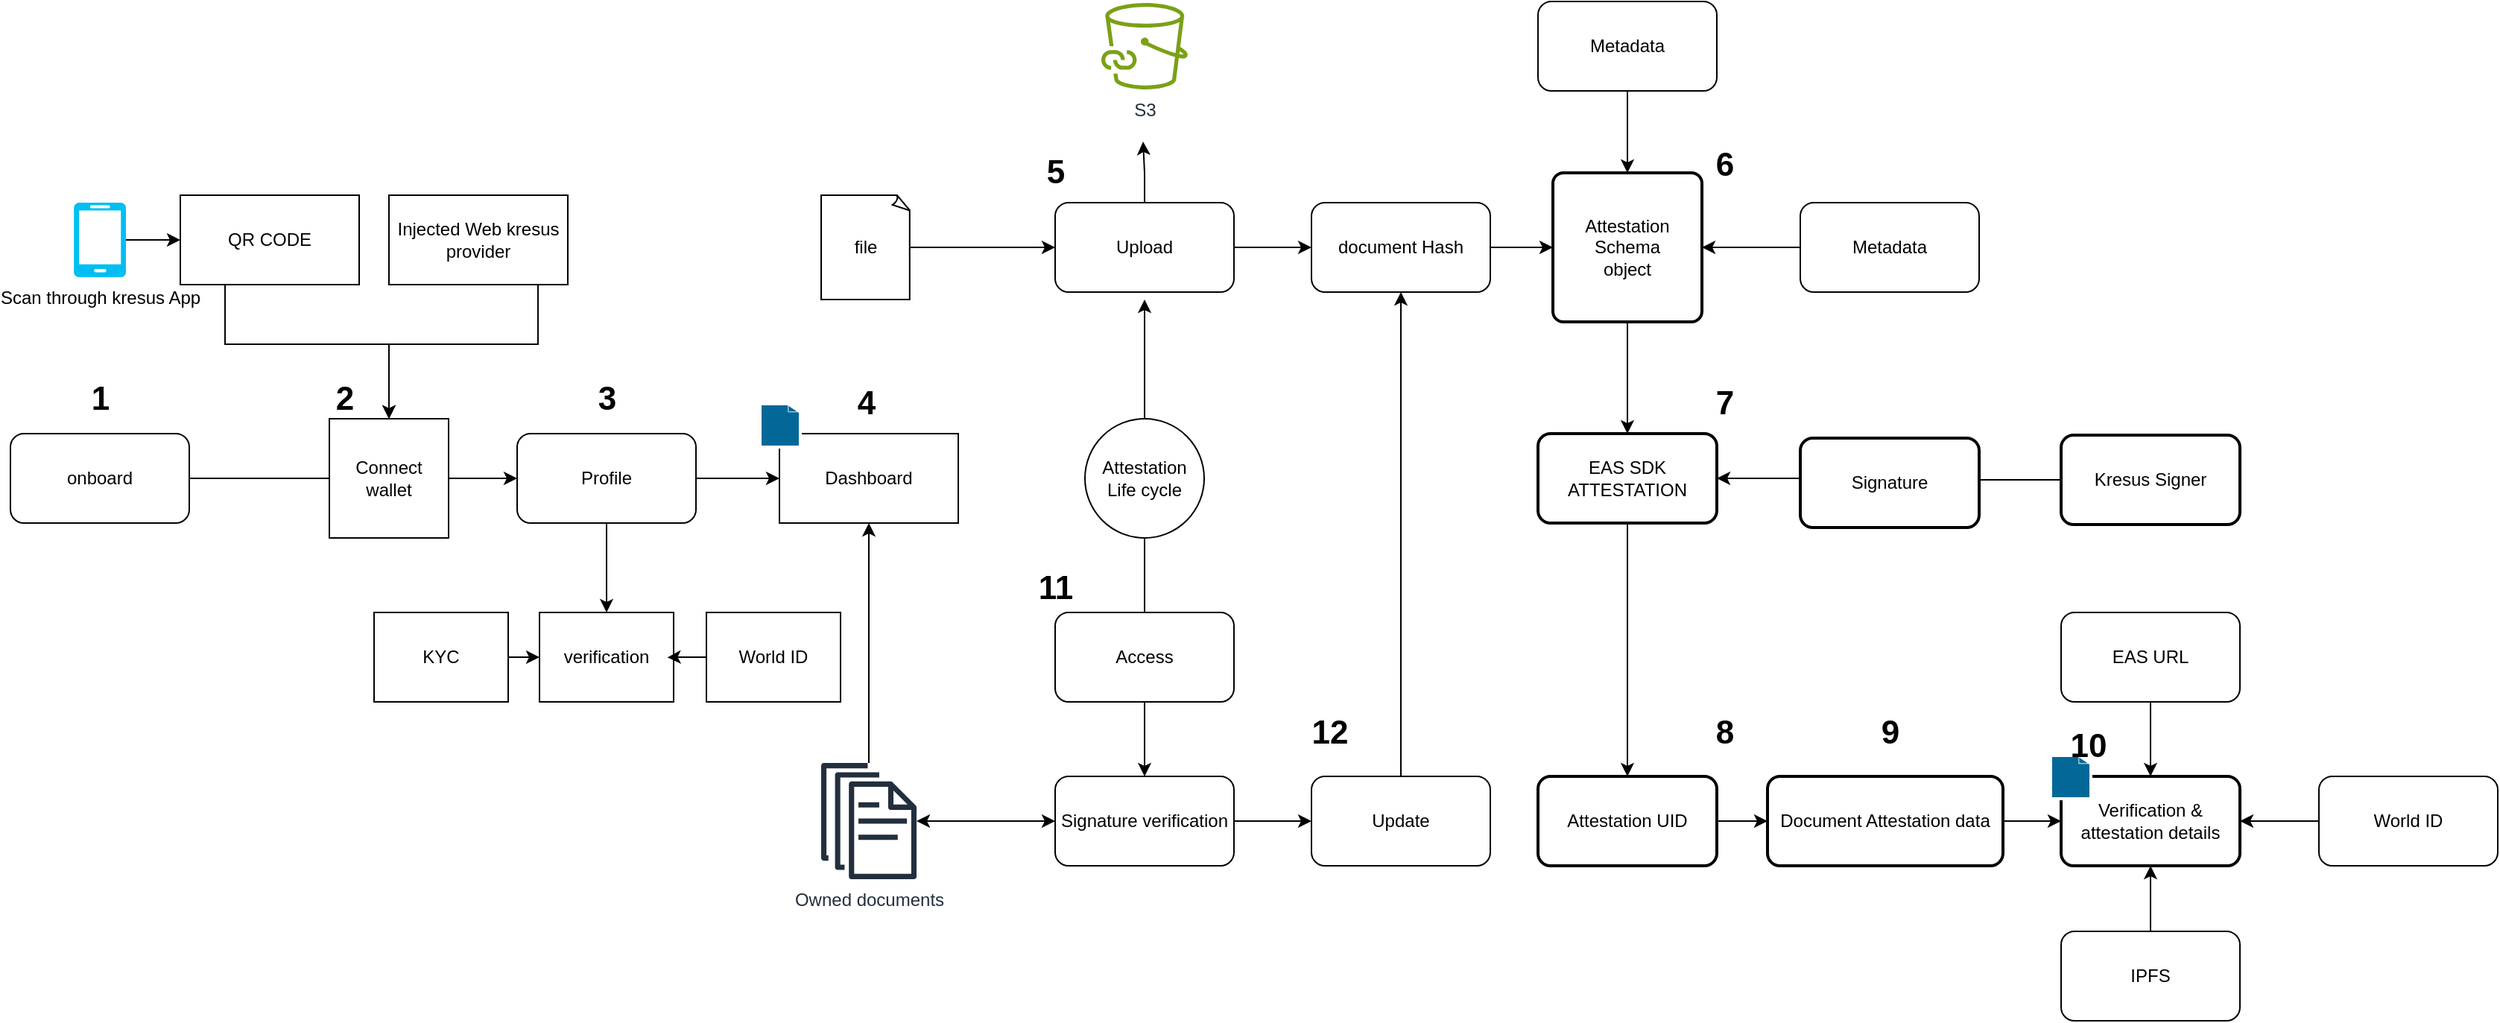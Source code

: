 <mxfile version="24.6.4" type="github">
  <diagram name="Page-1" id="WT951TNpA2ihhdDXhdKx">
    <mxGraphModel dx="2260" dy="1207" grid="1" gridSize="10" guides="1" tooltips="1" connect="1" arrows="1" fold="1" page="1" pageScale="1" pageWidth="850" pageHeight="1100" math="0" shadow="0">
      <root>
        <mxCell id="0" />
        <mxCell id="1" parent="0" />
        <mxCell id="M6XGYdY16zU7ACbA5q2l-2" style="edgeStyle=orthogonalEdgeStyle;rounded=0;orthogonalLoop=1;jettySize=auto;html=1;" edge="1" parent="1" source="M6XGYdY16zU7ACbA5q2l-1">
          <mxGeometry relative="1" as="geometry">
            <mxPoint x="360" y="576" as="targetPoint" />
          </mxGeometry>
        </mxCell>
        <mxCell id="M6XGYdY16zU7ACbA5q2l-1" value="onboard" style="rounded=1;whiteSpace=wrap;html=1;" vertex="1" parent="1">
          <mxGeometry x="20" y="546" width="120" height="60" as="geometry" />
        </mxCell>
        <mxCell id="M6XGYdY16zU7ACbA5q2l-3" value="Connect wallet" style="whiteSpace=wrap;html=1;aspect=fixed;" vertex="1" parent="1">
          <mxGeometry x="234" y="536" width="80" height="80" as="geometry" />
        </mxCell>
        <mxCell id="M6XGYdY16zU7ACbA5q2l-12" style="edgeStyle=orthogonalEdgeStyle;rounded=0;orthogonalLoop=1;jettySize=auto;html=1;entryX=0.5;entryY=0;entryDx=0;entryDy=0;" edge="1" parent="1" source="M6XGYdY16zU7ACbA5q2l-6" target="M6XGYdY16zU7ACbA5q2l-3">
          <mxGeometry relative="1" as="geometry">
            <Array as="points">
              <mxPoint x="164" y="486" />
              <mxPoint x="274" y="486" />
            </Array>
          </mxGeometry>
        </mxCell>
        <mxCell id="M6XGYdY16zU7ACbA5q2l-6" value="QR CODE" style="rounded=0;whiteSpace=wrap;html=1;" vertex="1" parent="1">
          <mxGeometry x="134" y="386" width="120" height="60" as="geometry" />
        </mxCell>
        <mxCell id="M6XGYdY16zU7ACbA5q2l-8" style="edgeStyle=orthogonalEdgeStyle;rounded=0;orthogonalLoop=1;jettySize=auto;html=1;" edge="1" parent="1" source="M6XGYdY16zU7ACbA5q2l-7" target="M6XGYdY16zU7ACbA5q2l-3">
          <mxGeometry relative="1" as="geometry">
            <Array as="points">
              <mxPoint x="374" y="486" />
              <mxPoint x="274" y="486" />
            </Array>
          </mxGeometry>
        </mxCell>
        <mxCell id="M6XGYdY16zU7ACbA5q2l-7" value="Injected Web kresus provider" style="rounded=0;whiteSpace=wrap;html=1;" vertex="1" parent="1">
          <mxGeometry x="274" y="386" width="120" height="60" as="geometry" />
        </mxCell>
        <mxCell id="M6XGYdY16zU7ACbA5q2l-10" style="edgeStyle=orthogonalEdgeStyle;rounded=0;orthogonalLoop=1;jettySize=auto;html=1;entryX=0;entryY=0.5;entryDx=0;entryDy=0;" edge="1" parent="1" source="M6XGYdY16zU7ACbA5q2l-9" target="M6XGYdY16zU7ACbA5q2l-6">
          <mxGeometry relative="1" as="geometry" />
        </mxCell>
        <mxCell id="M6XGYdY16zU7ACbA5q2l-9" value="Scan through kresus App" style="verticalLabelPosition=bottom;html=1;verticalAlign=top;align=center;strokeColor=none;fillColor=#00BEF2;shape=mxgraph.azure.mobile;pointerEvents=1;" vertex="1" parent="1">
          <mxGeometry x="62.5" y="391" width="35" height="50" as="geometry" />
        </mxCell>
        <mxCell id="M6XGYdY16zU7ACbA5q2l-13" value="Dashboard" style="whiteSpace=wrap;html=1;" vertex="1" parent="1">
          <mxGeometry x="536" y="546" width="120" height="60" as="geometry" />
        </mxCell>
        <mxCell id="M6XGYdY16zU7ACbA5q2l-16" style="edgeStyle=orthogonalEdgeStyle;rounded=0;orthogonalLoop=1;jettySize=auto;html=1;" edge="1" parent="1" source="M6XGYdY16zU7ACbA5q2l-15" target="M6XGYdY16zU7ACbA5q2l-13">
          <mxGeometry relative="1" as="geometry" />
        </mxCell>
        <mxCell id="M6XGYdY16zU7ACbA5q2l-15" value="Owned documents" style="sketch=0;outlineConnect=0;fontColor=#232F3E;gradientColor=none;fillColor=#232F3D;strokeColor=none;dashed=0;verticalLabelPosition=bottom;verticalAlign=top;align=center;html=1;fontSize=12;fontStyle=0;aspect=fixed;pointerEvents=1;shape=mxgraph.aws4.documents;" vertex="1" parent="1">
          <mxGeometry x="564" y="767" width="64" height="78" as="geometry" />
        </mxCell>
        <mxCell id="M6XGYdY16zU7ACbA5q2l-19" value="" style="edgeStyle=orthogonalEdgeStyle;rounded=0;orthogonalLoop=1;jettySize=auto;html=1;" edge="1" parent="1" source="M6XGYdY16zU7ACbA5q2l-17">
          <mxGeometry relative="1" as="geometry">
            <mxPoint x="781" y="456" as="targetPoint" />
          </mxGeometry>
        </mxCell>
        <mxCell id="M6XGYdY16zU7ACbA5q2l-24" style="edgeStyle=orthogonalEdgeStyle;rounded=0;orthogonalLoop=1;jettySize=auto;html=1;" edge="1" parent="1" source="M6XGYdY16zU7ACbA5q2l-17" target="M6XGYdY16zU7ACbA5q2l-22">
          <mxGeometry relative="1" as="geometry" />
        </mxCell>
        <mxCell id="M6XGYdY16zU7ACbA5q2l-17" value="Attestation Life cycle" style="ellipse;whiteSpace=wrap;html=1;aspect=fixed;" vertex="1" parent="1">
          <mxGeometry x="741" y="536" width="80" height="80" as="geometry" />
        </mxCell>
        <mxCell id="M6XGYdY16zU7ACbA5q2l-34" style="edgeStyle=orthogonalEdgeStyle;rounded=0;orthogonalLoop=1;jettySize=auto;html=1;" edge="1" parent="1" source="M6XGYdY16zU7ACbA5q2l-20" target="M6XGYdY16zU7ACbA5q2l-31">
          <mxGeometry relative="1" as="geometry" />
        </mxCell>
        <mxCell id="M6XGYdY16zU7ACbA5q2l-71" style="edgeStyle=orthogonalEdgeStyle;rounded=0;orthogonalLoop=1;jettySize=auto;html=1;" edge="1" parent="1" source="M6XGYdY16zU7ACbA5q2l-20">
          <mxGeometry relative="1" as="geometry">
            <mxPoint x="780" y="350" as="targetPoint" />
          </mxGeometry>
        </mxCell>
        <mxCell id="M6XGYdY16zU7ACbA5q2l-20" value="Upload" style="rounded=1;whiteSpace=wrap;html=1;" vertex="1" parent="1">
          <mxGeometry x="721" y="391" width="120" height="60" as="geometry" />
        </mxCell>
        <mxCell id="M6XGYdY16zU7ACbA5q2l-33" style="edgeStyle=orthogonalEdgeStyle;rounded=0;orthogonalLoop=1;jettySize=auto;html=1;entryX=0.5;entryY=1;entryDx=0;entryDy=0;" edge="1" parent="1" source="M6XGYdY16zU7ACbA5q2l-21" target="M6XGYdY16zU7ACbA5q2l-31">
          <mxGeometry relative="1" as="geometry" />
        </mxCell>
        <mxCell id="M6XGYdY16zU7ACbA5q2l-21" value="Update" style="rounded=1;whiteSpace=wrap;html=1;" vertex="1" parent="1">
          <mxGeometry x="893" y="776" width="120" height="60" as="geometry" />
        </mxCell>
        <mxCell id="M6XGYdY16zU7ACbA5q2l-27" style="edgeStyle=orthogonalEdgeStyle;rounded=0;orthogonalLoop=1;jettySize=auto;html=1;startArrow=classic;startFill=1;" edge="1" parent="1" source="M6XGYdY16zU7ACbA5q2l-22" target="M6XGYdY16zU7ACbA5q2l-15">
          <mxGeometry relative="1" as="geometry" />
        </mxCell>
        <mxCell id="M6XGYdY16zU7ACbA5q2l-28" style="edgeStyle=orthogonalEdgeStyle;rounded=0;orthogonalLoop=1;jettySize=auto;html=1;" edge="1" parent="1" source="M6XGYdY16zU7ACbA5q2l-22" target="M6XGYdY16zU7ACbA5q2l-21">
          <mxGeometry relative="1" as="geometry" />
        </mxCell>
        <mxCell id="M6XGYdY16zU7ACbA5q2l-22" value="Signature verification" style="rounded=1;whiteSpace=wrap;html=1;" vertex="1" parent="1">
          <mxGeometry x="721" y="776" width="120" height="60" as="geometry" />
        </mxCell>
        <mxCell id="M6XGYdY16zU7ACbA5q2l-26" value="Access" style="rounded=1;whiteSpace=wrap;html=1;" vertex="1" parent="1">
          <mxGeometry x="721" y="666" width="120" height="60" as="geometry" />
        </mxCell>
        <mxCell id="M6XGYdY16zU7ACbA5q2l-30" style="edgeStyle=orthogonalEdgeStyle;rounded=0;orthogonalLoop=1;jettySize=auto;html=1;" edge="1" parent="1" source="M6XGYdY16zU7ACbA5q2l-29" target="M6XGYdY16zU7ACbA5q2l-20">
          <mxGeometry relative="1" as="geometry" />
        </mxCell>
        <mxCell id="M6XGYdY16zU7ACbA5q2l-29" value="file" style="whiteSpace=wrap;html=1;shape=mxgraph.basic.document" vertex="1" parent="1">
          <mxGeometry x="564" y="386" width="60" height="70" as="geometry" />
        </mxCell>
        <mxCell id="M6XGYdY16zU7ACbA5q2l-44" style="edgeStyle=orthogonalEdgeStyle;rounded=0;orthogonalLoop=1;jettySize=auto;html=1;entryX=0;entryY=0.5;entryDx=0;entryDy=0;" edge="1" parent="1" source="M6XGYdY16zU7ACbA5q2l-31" target="M6XGYdY16zU7ACbA5q2l-39">
          <mxGeometry relative="1" as="geometry" />
        </mxCell>
        <mxCell id="M6XGYdY16zU7ACbA5q2l-31" value="document Hash" style="rounded=1;whiteSpace=wrap;html=1;" vertex="1" parent="1">
          <mxGeometry x="893" y="391" width="120" height="60" as="geometry" />
        </mxCell>
        <mxCell id="M6XGYdY16zU7ACbA5q2l-40" value="" style="edgeStyle=orthogonalEdgeStyle;rounded=0;orthogonalLoop=1;jettySize=auto;html=1;" edge="1" parent="1" source="M6XGYdY16zU7ACbA5q2l-35" target="M6XGYdY16zU7ACbA5q2l-39">
          <mxGeometry relative="1" as="geometry" />
        </mxCell>
        <mxCell id="M6XGYdY16zU7ACbA5q2l-35" value="Metadata" style="rounded=1;whiteSpace=wrap;html=1;" vertex="1" parent="1">
          <mxGeometry x="1045" y="256" width="120" height="60" as="geometry" />
        </mxCell>
        <mxCell id="M6XGYdY16zU7ACbA5q2l-51" value="" style="edgeStyle=orthogonalEdgeStyle;rounded=0;orthogonalLoop=1;jettySize=auto;html=1;" edge="1" parent="1" source="M6XGYdY16zU7ACbA5q2l-39" target="M6XGYdY16zU7ACbA5q2l-49">
          <mxGeometry relative="1" as="geometry" />
        </mxCell>
        <mxCell id="M6XGYdY16zU7ACbA5q2l-39" value="Attestation Schema&lt;br&gt;object" style="rounded=1;whiteSpace=wrap;html=1;absoluteArcSize=1;arcSize=14;strokeWidth=2;" vertex="1" parent="1">
          <mxGeometry x="1055" y="371" width="100" height="100" as="geometry" />
        </mxCell>
        <mxCell id="M6XGYdY16zU7ACbA5q2l-42" style="edgeStyle=orthogonalEdgeStyle;rounded=0;orthogonalLoop=1;jettySize=auto;html=1;" edge="1" parent="1" source="M6XGYdY16zU7ACbA5q2l-41" target="M6XGYdY16zU7ACbA5q2l-39">
          <mxGeometry relative="1" as="geometry" />
        </mxCell>
        <mxCell id="M6XGYdY16zU7ACbA5q2l-41" value="Metadata" style="rounded=1;whiteSpace=wrap;html=1;" vertex="1" parent="1">
          <mxGeometry x="1221" y="391" width="120" height="60" as="geometry" />
        </mxCell>
        <mxCell id="M6XGYdY16zU7ACbA5q2l-59" value="" style="edgeStyle=orthogonalEdgeStyle;rounded=0;orthogonalLoop=1;jettySize=auto;html=1;" edge="1" parent="1" source="M6XGYdY16zU7ACbA5q2l-45" target="M6XGYdY16zU7ACbA5q2l-58">
          <mxGeometry relative="1" as="geometry" />
        </mxCell>
        <mxCell id="M6XGYdY16zU7ACbA5q2l-45" value="Attestation UID" style="rounded=1;whiteSpace=wrap;html=1;arcSize=14;strokeWidth=2;" vertex="1" parent="1">
          <mxGeometry x="1045" y="776" width="120" height="60" as="geometry" />
        </mxCell>
        <mxCell id="M6XGYdY16zU7ACbA5q2l-50" value="" style="edgeStyle=orthogonalEdgeStyle;rounded=0;orthogonalLoop=1;jettySize=auto;html=1;" edge="1" parent="1" source="M6XGYdY16zU7ACbA5q2l-47" target="M6XGYdY16zU7ACbA5q2l-49">
          <mxGeometry relative="1" as="geometry" />
        </mxCell>
        <mxCell id="M6XGYdY16zU7ACbA5q2l-47" value="Kresus Signer" style="rounded=1;whiteSpace=wrap;html=1;arcSize=14;strokeWidth=2;" vertex="1" parent="1">
          <mxGeometry x="1396" y="547" width="120" height="60" as="geometry" />
        </mxCell>
        <mxCell id="M6XGYdY16zU7ACbA5q2l-52" value="" style="edgeStyle=orthogonalEdgeStyle;rounded=0;orthogonalLoop=1;jettySize=auto;html=1;" edge="1" parent="1" source="M6XGYdY16zU7ACbA5q2l-49" target="M6XGYdY16zU7ACbA5q2l-45">
          <mxGeometry relative="1" as="geometry" />
        </mxCell>
        <mxCell id="M6XGYdY16zU7ACbA5q2l-49" value="EAS SDK&lt;br&gt;ATTESTATION" style="rounded=1;whiteSpace=wrap;html=1;arcSize=14;strokeWidth=2;" vertex="1" parent="1">
          <mxGeometry x="1045" y="546" width="120" height="60" as="geometry" />
        </mxCell>
        <mxCell id="M6XGYdY16zU7ACbA5q2l-54" value="" style="shape=mxgraph.cisco.misc.page_icon;html=1;pointerEvents=1;dashed=0;fillColor=#036897;strokeColor=#ffffff;strokeWidth=2;verticalLabelPosition=bottom;verticalAlign=top;align=center;outlineConnect=0;" vertex="1" parent="1">
          <mxGeometry x="523" y="526" width="27" height="29" as="geometry" />
        </mxCell>
        <mxCell id="M6XGYdY16zU7ACbA5q2l-61" value="" style="edgeStyle=orthogonalEdgeStyle;rounded=0;orthogonalLoop=1;jettySize=auto;html=1;" edge="1" parent="1" source="M6XGYdY16zU7ACbA5q2l-58" target="M6XGYdY16zU7ACbA5q2l-60">
          <mxGeometry relative="1" as="geometry" />
        </mxCell>
        <mxCell id="M6XGYdY16zU7ACbA5q2l-58" value="Document Attestation data" style="rounded=1;whiteSpace=wrap;html=1;arcSize=14;strokeWidth=2;" vertex="1" parent="1">
          <mxGeometry x="1199" y="776" width="158" height="60" as="geometry" />
        </mxCell>
        <mxCell id="M6XGYdY16zU7ACbA5q2l-60" value="Verification &amp;amp; attestation details" style="whiteSpace=wrap;html=1;rounded=1;arcSize=14;strokeWidth=2;" vertex="1" parent="1">
          <mxGeometry x="1396" y="776" width="120" height="60" as="geometry" />
        </mxCell>
        <mxCell id="M6XGYdY16zU7ACbA5q2l-56" value="" style="shape=mxgraph.cisco.misc.page_icon;html=1;pointerEvents=1;dashed=0;fillColor=#036897;strokeColor=#ffffff;strokeWidth=2;verticalLabelPosition=bottom;verticalAlign=top;align=center;outlineConnect=0;" vertex="1" parent="1">
          <mxGeometry x="1389" y="762" width="27" height="29" as="geometry" />
        </mxCell>
        <mxCell id="M6XGYdY16zU7ACbA5q2l-63" value="Signature" style="rounded=1;whiteSpace=wrap;html=1;arcSize=14;strokeWidth=2;" vertex="1" parent="1">
          <mxGeometry x="1221" y="549" width="120" height="60" as="geometry" />
        </mxCell>
        <mxCell id="M6XGYdY16zU7ACbA5q2l-67" value="" style="edgeStyle=orthogonalEdgeStyle;rounded=0;orthogonalLoop=1;jettySize=auto;html=1;" edge="1" parent="1" source="M6XGYdY16zU7ACbA5q2l-64" target="M6XGYdY16zU7ACbA5q2l-60">
          <mxGeometry relative="1" as="geometry" />
        </mxCell>
        <mxCell id="M6XGYdY16zU7ACbA5q2l-64" value="EAS URL" style="rounded=1;whiteSpace=wrap;html=1;" vertex="1" parent="1">
          <mxGeometry x="1396" y="666" width="120" height="60" as="geometry" />
        </mxCell>
        <mxCell id="M6XGYdY16zU7ACbA5q2l-68" value="" style="edgeStyle=orthogonalEdgeStyle;rounded=0;orthogonalLoop=1;jettySize=auto;html=1;" edge="1" parent="1" source="M6XGYdY16zU7ACbA5q2l-65" target="M6XGYdY16zU7ACbA5q2l-60">
          <mxGeometry relative="1" as="geometry" />
        </mxCell>
        <mxCell id="M6XGYdY16zU7ACbA5q2l-65" value="World ID" style="rounded=1;whiteSpace=wrap;html=1;" vertex="1" parent="1">
          <mxGeometry x="1569" y="776" width="120" height="60" as="geometry" />
        </mxCell>
        <mxCell id="M6XGYdY16zU7ACbA5q2l-69" value="" style="edgeStyle=orthogonalEdgeStyle;rounded=0;orthogonalLoop=1;jettySize=auto;html=1;" edge="1" parent="1" source="M6XGYdY16zU7ACbA5q2l-66" target="M6XGYdY16zU7ACbA5q2l-60">
          <mxGeometry relative="1" as="geometry" />
        </mxCell>
        <mxCell id="M6XGYdY16zU7ACbA5q2l-66" value="IPFS" style="rounded=1;whiteSpace=wrap;html=1;" vertex="1" parent="1">
          <mxGeometry x="1396" y="880" width="120" height="60" as="geometry" />
        </mxCell>
        <mxCell id="M6XGYdY16zU7ACbA5q2l-70" value="S3" style="sketch=0;outlineConnect=0;fontColor=#232F3E;gradientColor=none;fillColor=#7AA116;strokeColor=none;dashed=0;verticalLabelPosition=bottom;verticalAlign=top;align=center;html=1;fontSize=12;fontStyle=0;aspect=fixed;pointerEvents=1;shape=mxgraph.aws4.file_cache_s3_linked_datasets;" vertex="1" parent="1">
          <mxGeometry x="752" y="257" width="58" height="58" as="geometry" />
        </mxCell>
        <mxCell id="M6XGYdY16zU7ACbA5q2l-74" style="edgeStyle=orthogonalEdgeStyle;rounded=0;orthogonalLoop=1;jettySize=auto;html=1;entryX=0;entryY=0.5;entryDx=0;entryDy=0;" edge="1" parent="1" source="M6XGYdY16zU7ACbA5q2l-72" target="M6XGYdY16zU7ACbA5q2l-13">
          <mxGeometry relative="1" as="geometry" />
        </mxCell>
        <mxCell id="M6XGYdY16zU7ACbA5q2l-80" style="edgeStyle=orthogonalEdgeStyle;rounded=0;orthogonalLoop=1;jettySize=auto;html=1;entryX=0.5;entryY=0;entryDx=0;entryDy=0;" edge="1" parent="1" source="M6XGYdY16zU7ACbA5q2l-72" target="M6XGYdY16zU7ACbA5q2l-75">
          <mxGeometry relative="1" as="geometry" />
        </mxCell>
        <mxCell id="M6XGYdY16zU7ACbA5q2l-72" value="Profile" style="rounded=1;whiteSpace=wrap;html=1;" vertex="1" parent="1">
          <mxGeometry x="360" y="546" width="120" height="60" as="geometry" />
        </mxCell>
        <mxCell id="M6XGYdY16zU7ACbA5q2l-75" value="verification" style="rounded=0;whiteSpace=wrap;html=1;" vertex="1" parent="1">
          <mxGeometry x="375" y="666" width="90" height="60" as="geometry" />
        </mxCell>
        <mxCell id="M6XGYdY16zU7ACbA5q2l-76" value="World ID" style="rounded=0;whiteSpace=wrap;html=1;" vertex="1" parent="1">
          <mxGeometry x="487" y="666" width="90" height="60" as="geometry" />
        </mxCell>
        <mxCell id="M6XGYdY16zU7ACbA5q2l-79" value="" style="edgeStyle=orthogonalEdgeStyle;rounded=0;orthogonalLoop=1;jettySize=auto;html=1;" edge="1" parent="1" source="M6XGYdY16zU7ACbA5q2l-77" target="M6XGYdY16zU7ACbA5q2l-75">
          <mxGeometry relative="1" as="geometry" />
        </mxCell>
        <mxCell id="M6XGYdY16zU7ACbA5q2l-77" value="KYC" style="rounded=0;whiteSpace=wrap;html=1;" vertex="1" parent="1">
          <mxGeometry x="264" y="666" width="90" height="60" as="geometry" />
        </mxCell>
        <mxCell id="M6XGYdY16zU7ACbA5q2l-78" style="edgeStyle=orthogonalEdgeStyle;rounded=0;orthogonalLoop=1;jettySize=auto;html=1;entryX=0.953;entryY=0.503;entryDx=0;entryDy=0;entryPerimeter=0;" edge="1" parent="1" source="M6XGYdY16zU7ACbA5q2l-76" target="M6XGYdY16zU7ACbA5q2l-75">
          <mxGeometry relative="1" as="geometry" />
        </mxCell>
        <mxCell id="M6XGYdY16zU7ACbA5q2l-81" value="&lt;b&gt;&lt;font style=&quot;font-size: 22px;&quot;&gt;1&lt;/font&gt;&lt;/b&gt;" style="text;html=1;align=center;verticalAlign=middle;resizable=0;points=[];autosize=1;strokeColor=none;fillColor=none;" vertex="1" parent="1">
          <mxGeometry x="60" y="503" width="40" height="40" as="geometry" />
        </mxCell>
        <mxCell id="M6XGYdY16zU7ACbA5q2l-82" value="&lt;b&gt;&lt;font style=&quot;font-size: 22px;&quot;&gt;2&lt;/font&gt;&lt;/b&gt;" style="text;html=1;align=center;verticalAlign=middle;resizable=0;points=[];autosize=1;strokeColor=none;fillColor=none;" vertex="1" parent="1">
          <mxGeometry x="224" y="503" width="40" height="40" as="geometry" />
        </mxCell>
        <mxCell id="M6XGYdY16zU7ACbA5q2l-83" value="&lt;b&gt;&lt;font style=&quot;font-size: 22px;&quot;&gt;3&lt;/font&gt;&lt;/b&gt;" style="text;html=1;align=center;verticalAlign=middle;resizable=0;points=[];autosize=1;strokeColor=none;fillColor=none;" vertex="1" parent="1">
          <mxGeometry x="400" y="503" width="40" height="40" as="geometry" />
        </mxCell>
        <mxCell id="M6XGYdY16zU7ACbA5q2l-84" value="&lt;b&gt;&lt;font style=&quot;font-size: 22px;&quot;&gt;4&lt;/font&gt;&lt;/b&gt;" style="text;html=1;align=center;verticalAlign=middle;resizable=0;points=[];autosize=1;strokeColor=none;fillColor=none;" vertex="1" parent="1">
          <mxGeometry x="574" y="506" width="40" height="40" as="geometry" />
        </mxCell>
        <mxCell id="M6XGYdY16zU7ACbA5q2l-85" value="&lt;b&gt;&lt;font style=&quot;font-size: 22px;&quot;&gt;5&lt;/font&gt;&lt;/b&gt;" style="text;html=1;align=center;verticalAlign=middle;resizable=0;points=[];autosize=1;strokeColor=none;fillColor=none;" vertex="1" parent="1">
          <mxGeometry x="701" y="351" width="40" height="40" as="geometry" />
        </mxCell>
        <mxCell id="M6XGYdY16zU7ACbA5q2l-87" value="&lt;b&gt;&lt;font style=&quot;font-size: 22px;&quot;&gt;6&lt;/font&gt;&lt;/b&gt;" style="text;html=1;align=center;verticalAlign=middle;resizable=0;points=[];autosize=1;strokeColor=none;fillColor=none;" vertex="1" parent="1">
          <mxGeometry x="1150" y="346" width="40" height="40" as="geometry" />
        </mxCell>
        <mxCell id="M6XGYdY16zU7ACbA5q2l-89" value="&lt;b&gt;&lt;font style=&quot;font-size: 22px;&quot;&gt;7&lt;/font&gt;&lt;/b&gt;" style="text;html=1;align=center;verticalAlign=middle;resizable=0;points=[];autosize=1;strokeColor=none;fillColor=none;" vertex="1" parent="1">
          <mxGeometry x="1150" y="506" width="40" height="40" as="geometry" />
        </mxCell>
        <mxCell id="M6XGYdY16zU7ACbA5q2l-90" value="&lt;b&gt;&lt;font style=&quot;font-size: 22px;&quot;&gt;8&lt;/font&gt;&lt;/b&gt;" style="text;html=1;align=center;verticalAlign=middle;resizable=0;points=[];autosize=1;strokeColor=none;fillColor=none;" vertex="1" parent="1">
          <mxGeometry x="1150" y="727" width="40" height="40" as="geometry" />
        </mxCell>
        <mxCell id="M6XGYdY16zU7ACbA5q2l-91" value="&lt;b&gt;&lt;font style=&quot;font-size: 22px;&quot;&gt;9&lt;/font&gt;&lt;/b&gt;" style="text;html=1;align=center;verticalAlign=middle;resizable=0;points=[];autosize=1;strokeColor=none;fillColor=none;" vertex="1" parent="1">
          <mxGeometry x="1261" y="727" width="40" height="40" as="geometry" />
        </mxCell>
        <mxCell id="M6XGYdY16zU7ACbA5q2l-92" value="&lt;b&gt;&lt;font style=&quot;font-size: 22px;&quot;&gt;10&lt;/font&gt;&lt;/b&gt;" style="text;html=1;align=center;verticalAlign=middle;resizable=0;points=[];autosize=1;strokeColor=none;fillColor=none;" vertex="1" parent="1">
          <mxGeometry x="1389" y="736" width="50" height="40" as="geometry" />
        </mxCell>
        <mxCell id="M6XGYdY16zU7ACbA5q2l-93" value="&lt;b&gt;&lt;font style=&quot;font-size: 22px;&quot;&gt;11&lt;/font&gt;&lt;/b&gt;" style="text;html=1;align=center;verticalAlign=middle;resizable=0;points=[];autosize=1;strokeColor=none;fillColor=none;" vertex="1" parent="1">
          <mxGeometry x="696" y="630" width="50" height="40" as="geometry" />
        </mxCell>
        <mxCell id="M6XGYdY16zU7ACbA5q2l-96" value="&lt;b&gt;&lt;font style=&quot;font-size: 22px;&quot;&gt;12&lt;/font&gt;&lt;/b&gt;" style="text;html=1;align=center;verticalAlign=middle;resizable=0;points=[];autosize=1;strokeColor=none;fillColor=none;" vertex="1" parent="1">
          <mxGeometry x="880" y="727" width="50" height="40" as="geometry" />
        </mxCell>
      </root>
    </mxGraphModel>
  </diagram>
</mxfile>
